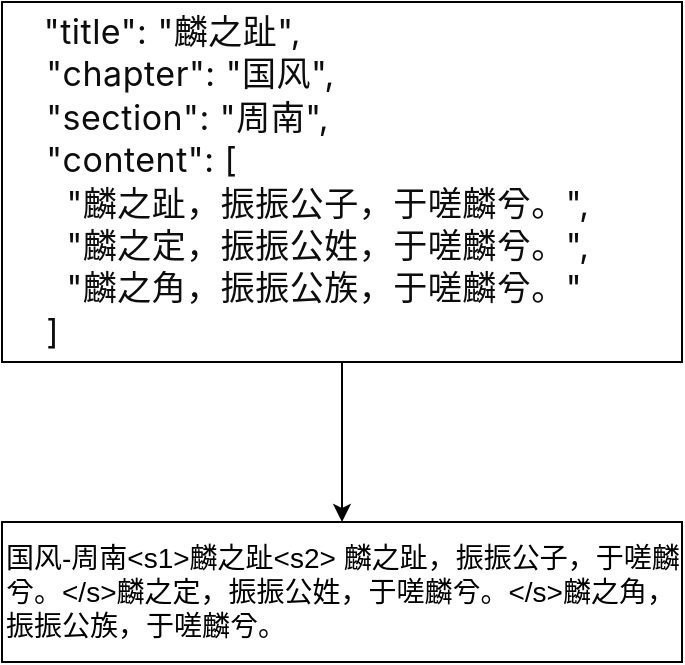 <mxfile version="25.0.2">
  <diagram name="第 1 页" id="8vmtnDNIKd9PtuqGHgGt">
    <mxGraphModel dx="1434" dy="836" grid="1" gridSize="10" guides="1" tooltips="1" connect="1" arrows="1" fold="1" page="1" pageScale="1" pageWidth="827" pageHeight="1169" math="0" shadow="0">
      <root>
        <mxCell id="0" />
        <mxCell id="1" parent="0" />
        <mxCell id="42WXVOZf5LJzGC35rbOd-4" style="edgeStyle=orthogonalEdgeStyle;rounded=0;orthogonalLoop=1;jettySize=auto;html=1;exitX=0.5;exitY=1;exitDx=0;exitDy=0;entryX=0.5;entryY=0;entryDx=0;entryDy=0;" edge="1" parent="1" source="42WXVOZf5LJzGC35rbOd-2" target="42WXVOZf5LJzGC35rbOd-3">
          <mxGeometry relative="1" as="geometry" />
        </mxCell>
        <mxCell id="42WXVOZf5LJzGC35rbOd-2" value="&lt;font style=&quot;font-size: 17px;&quot; color=&quot;#0d0d0d&quot;&gt;&amp;nbsp; &amp;nbsp; &lt;font style=&quot;&quot; face=&quot;-apple-system, blinkmacsystemfont, Helvetica Neue, helvetica, segoe ui, arial, roboto, PingFang SC, miui, Hiragino Sans GB, Microsoft Yahei, sans-serif&quot;&gt;&lt;span style=&quot;letter-spacing: 0.25px; white-space-collapse: preserve;&quot;&gt;&quot;title&quot;: &quot;麟之趾&quot;,&lt;br&gt;    &quot;chapter&quot;: &quot;国风&quot;,&lt;br&gt;    &quot;section&quot;: &quot;周南&quot;,&lt;br&gt;    &quot;content&quot;: [&lt;br&gt;      &quot;麟之趾，振振公子，于嗟麟兮。&quot;,&lt;br&gt;      &quot;麟之定，振振公姓，于嗟麟兮。&quot;,&lt;br&gt;      &quot;麟之角，振振公族，于嗟麟兮。&quot;&lt;br&gt;    ]&lt;/span&gt;&lt;/font&gt;&lt;/font&gt;" style="rounded=0;whiteSpace=wrap;html=1;align=left;" vertex="1" parent="1">
          <mxGeometry x="80" y="60" width="340" height="180" as="geometry" />
        </mxCell>
        <mxCell id="42WXVOZf5LJzGC35rbOd-3" value="&lt;span style=&quot;white-space-collapse: preserve;&quot;&gt;&lt;font style=&quot;font-size: 14px;&quot;&gt;国风-周南&amp;lt;s1&amp;gt;麟之趾&amp;lt;s2&amp;gt; 麟之趾，振振公子，于嗟麟兮。&amp;lt;/s&amp;gt;麟之定，振振公姓，于嗟麟兮。&amp;lt;/s&amp;gt;麟之角，振振公族，于嗟麟兮。&lt;/font&gt;&lt;/span&gt;" style="rounded=0;whiteSpace=wrap;html=1;align=left;" vertex="1" parent="1">
          <mxGeometry x="80" y="320" width="340" height="70" as="geometry" />
        </mxCell>
      </root>
    </mxGraphModel>
  </diagram>
</mxfile>
